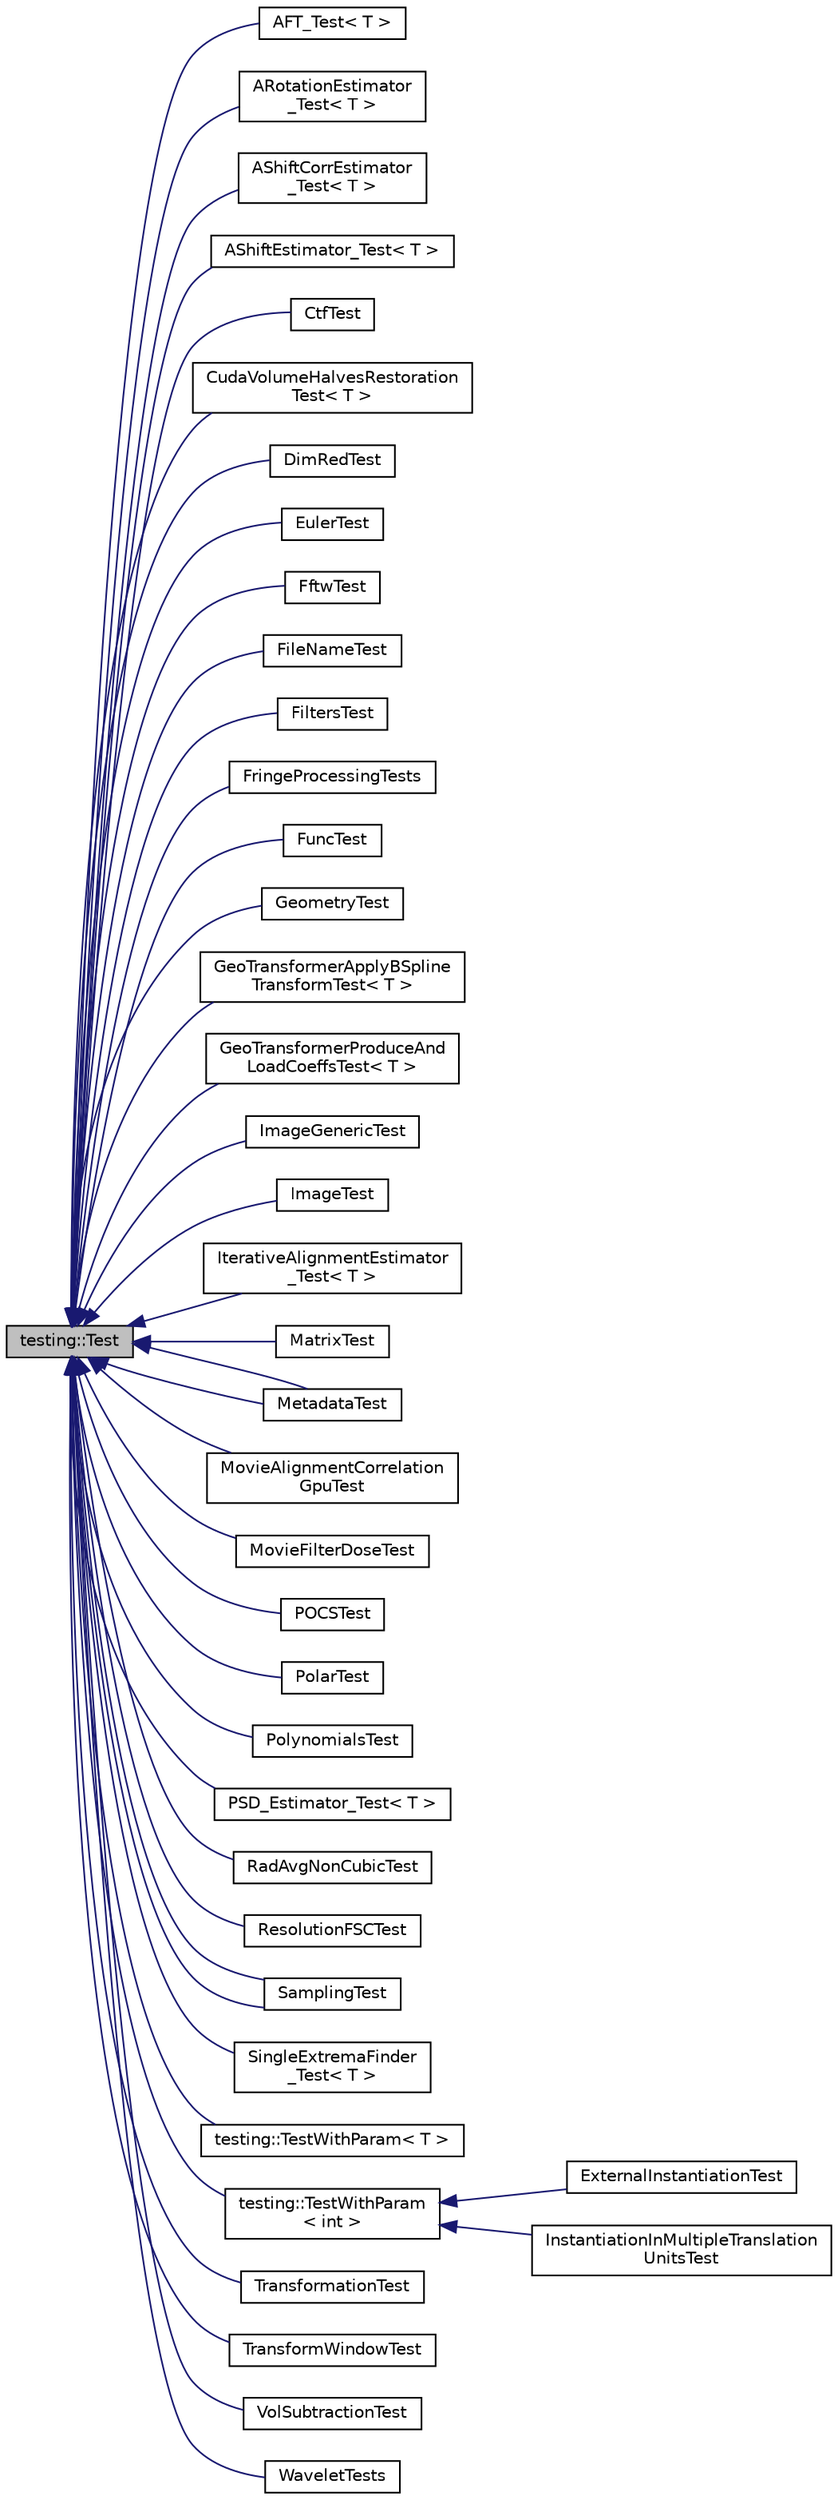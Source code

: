 digraph "testing::Test"
{
  edge [fontname="Helvetica",fontsize="10",labelfontname="Helvetica",labelfontsize="10"];
  node [fontname="Helvetica",fontsize="10",shape=record];
  rankdir="LR";
  Node0 [label="testing::Test",height=0.2,width=0.4,color="black", fillcolor="grey75", style="filled", fontcolor="black"];
  Node0 -> Node1 [dir="back",color="midnightblue",fontsize="10",style="solid",fontname="Helvetica"];
  Node1 [label="AFT_Test\< T \>",height=0.2,width=0.4,color="black", fillcolor="white", style="filled",URL="$classAFT__Test.html"];
  Node0 -> Node2 [dir="back",color="midnightblue",fontsize="10",style="solid",fontname="Helvetica"];
  Node2 [label="ARotationEstimator\l_Test\< T \>",height=0.2,width=0.4,color="black", fillcolor="white", style="filled",URL="$classARotationEstimator__Test.html"];
  Node0 -> Node3 [dir="back",color="midnightblue",fontsize="10",style="solid",fontname="Helvetica"];
  Node3 [label="AShiftCorrEstimator\l_Test\< T \>",height=0.2,width=0.4,color="black", fillcolor="white", style="filled",URL="$classAShiftCorrEstimator__Test.html"];
  Node0 -> Node4 [dir="back",color="midnightblue",fontsize="10",style="solid",fontname="Helvetica"];
  Node4 [label="AShiftEstimator_Test\< T \>",height=0.2,width=0.4,color="black", fillcolor="white", style="filled",URL="$classAShiftEstimator__Test.html"];
  Node0 -> Node5 [dir="back",color="midnightblue",fontsize="10",style="solid",fontname="Helvetica"];
  Node5 [label="CtfTest",height=0.2,width=0.4,color="black", fillcolor="white", style="filled",URL="$classCtfTest.html"];
  Node0 -> Node6 [dir="back",color="midnightblue",fontsize="10",style="solid",fontname="Helvetica"];
  Node6 [label="CudaVolumeHalvesRestoration\lTest\< T \>",height=0.2,width=0.4,color="black", fillcolor="white", style="filled",URL="$classCudaVolumeHalvesRestorationTest.html"];
  Node0 -> Node7 [dir="back",color="midnightblue",fontsize="10",style="solid",fontname="Helvetica"];
  Node7 [label="DimRedTest",height=0.2,width=0.4,color="black", fillcolor="white", style="filled",URL="$classDimRedTest.html"];
  Node0 -> Node8 [dir="back",color="midnightblue",fontsize="10",style="solid",fontname="Helvetica"];
  Node8 [label="EulerTest",height=0.2,width=0.4,color="black", fillcolor="white", style="filled",URL="$classEulerTest.html"];
  Node0 -> Node9 [dir="back",color="midnightblue",fontsize="10",style="solid",fontname="Helvetica"];
  Node9 [label="FftwTest",height=0.2,width=0.4,color="black", fillcolor="white", style="filled",URL="$classFftwTest.html"];
  Node0 -> Node10 [dir="back",color="midnightblue",fontsize="10",style="solid",fontname="Helvetica"];
  Node10 [label="FileNameTest",height=0.2,width=0.4,color="black", fillcolor="white", style="filled",URL="$classFileNameTest.html"];
  Node0 -> Node11 [dir="back",color="midnightblue",fontsize="10",style="solid",fontname="Helvetica"];
  Node11 [label="FiltersTest",height=0.2,width=0.4,color="black", fillcolor="white", style="filled",URL="$classFiltersTest.html"];
  Node0 -> Node12 [dir="back",color="midnightblue",fontsize="10",style="solid",fontname="Helvetica"];
  Node12 [label="FringeProcessingTests",height=0.2,width=0.4,color="black", fillcolor="white", style="filled",URL="$classFringeProcessingTests.html"];
  Node0 -> Node13 [dir="back",color="midnightblue",fontsize="10",style="solid",fontname="Helvetica"];
  Node13 [label="FuncTest",height=0.2,width=0.4,color="black", fillcolor="white", style="filled",URL="$classFuncTest.html"];
  Node0 -> Node14 [dir="back",color="midnightblue",fontsize="10",style="solid",fontname="Helvetica"];
  Node14 [label="GeometryTest",height=0.2,width=0.4,color="black", fillcolor="white", style="filled",URL="$classGeometryTest.html"];
  Node0 -> Node15 [dir="back",color="midnightblue",fontsize="10",style="solid",fontname="Helvetica"];
  Node15 [label="GeoTransformerApplyBSpline\lTransformTest\< T \>",height=0.2,width=0.4,color="black", fillcolor="white", style="filled",URL="$classGeoTransformerApplyBSplineTransformTest.html"];
  Node0 -> Node16 [dir="back",color="midnightblue",fontsize="10",style="solid",fontname="Helvetica"];
  Node16 [label="GeoTransformerProduceAnd\lLoadCoeffsTest\< T \>",height=0.2,width=0.4,color="black", fillcolor="white", style="filled",URL="$classGeoTransformerProduceAndLoadCoeffsTest.html"];
  Node0 -> Node17 [dir="back",color="midnightblue",fontsize="10",style="solid",fontname="Helvetica"];
  Node17 [label="ImageGenericTest",height=0.2,width=0.4,color="black", fillcolor="white", style="filled",URL="$classImageGenericTest.html"];
  Node0 -> Node18 [dir="back",color="midnightblue",fontsize="10",style="solid",fontname="Helvetica"];
  Node18 [label="ImageTest",height=0.2,width=0.4,color="black", fillcolor="white", style="filled",URL="$classImageTest.html"];
  Node0 -> Node19 [dir="back",color="midnightblue",fontsize="10",style="solid",fontname="Helvetica"];
  Node19 [label="IterativeAlignmentEstimator\l_Test\< T \>",height=0.2,width=0.4,color="black", fillcolor="white", style="filled",URL="$classIterativeAlignmentEstimator__Test.html"];
  Node0 -> Node20 [dir="back",color="midnightblue",fontsize="10",style="solid",fontname="Helvetica"];
  Node20 [label="MatrixTest",height=0.2,width=0.4,color="black", fillcolor="white", style="filled",URL="$classMatrixTest.html"];
  Node0 -> Node21 [dir="back",color="midnightblue",fontsize="10",style="solid",fontname="Helvetica"];
  Node21 [label="MetadataTest",height=0.2,width=0.4,color="black", fillcolor="white", style="filled",URL="$classMetadataTest.html"];
  Node0 -> Node21 [dir="back",color="midnightblue",fontsize="10",style="solid",fontname="Helvetica"];
  Node0 -> Node22 [dir="back",color="midnightblue",fontsize="10",style="solid",fontname="Helvetica"];
  Node22 [label="MovieAlignmentCorrelation\lGpuTest",height=0.2,width=0.4,color="black", fillcolor="white", style="filled",URL="$classMovieAlignmentCorrelationGpuTest.html"];
  Node0 -> Node23 [dir="back",color="midnightblue",fontsize="10",style="solid",fontname="Helvetica"];
  Node23 [label="MovieFilterDoseTest",height=0.2,width=0.4,color="black", fillcolor="white", style="filled",URL="$classMovieFilterDoseTest.html"];
  Node0 -> Node24 [dir="back",color="midnightblue",fontsize="10",style="solid",fontname="Helvetica"];
  Node24 [label="POCSTest",height=0.2,width=0.4,color="black", fillcolor="white", style="filled",URL="$classPOCSTest.html"];
  Node0 -> Node25 [dir="back",color="midnightblue",fontsize="10",style="solid",fontname="Helvetica"];
  Node25 [label="PolarTest",height=0.2,width=0.4,color="black", fillcolor="white", style="filled",URL="$classPolarTest.html"];
  Node0 -> Node26 [dir="back",color="midnightblue",fontsize="10",style="solid",fontname="Helvetica"];
  Node26 [label="PolynomialsTest",height=0.2,width=0.4,color="black", fillcolor="white", style="filled",URL="$classPolynomialsTest.html"];
  Node0 -> Node27 [dir="back",color="midnightblue",fontsize="10",style="solid",fontname="Helvetica"];
  Node27 [label="PSD_Estimator_Test\< T \>",height=0.2,width=0.4,color="black", fillcolor="white", style="filled",URL="$classPSD__Estimator__Test.html"];
  Node0 -> Node28 [dir="back",color="midnightblue",fontsize="10",style="solid",fontname="Helvetica"];
  Node28 [label="RadAvgNonCubicTest",height=0.2,width=0.4,color="black", fillcolor="white", style="filled",URL="$classRadAvgNonCubicTest.html"];
  Node0 -> Node29 [dir="back",color="midnightblue",fontsize="10",style="solid",fontname="Helvetica"];
  Node29 [label="ResolutionFSCTest",height=0.2,width=0.4,color="black", fillcolor="white", style="filled",URL="$classResolutionFSCTest.html"];
  Node0 -> Node30 [dir="back",color="midnightblue",fontsize="10",style="solid",fontname="Helvetica"];
  Node30 [label="SamplingTest",height=0.2,width=0.4,color="black", fillcolor="white", style="filled",URL="$classSamplingTest.html"];
  Node0 -> Node30 [dir="back",color="midnightblue",fontsize="10",style="solid",fontname="Helvetica"];
  Node0 -> Node31 [dir="back",color="midnightblue",fontsize="10",style="solid",fontname="Helvetica"];
  Node31 [label="SingleExtremaFinder\l_Test\< T \>",height=0.2,width=0.4,color="black", fillcolor="white", style="filled",URL="$classSingleExtremaFinder__Test.html"];
  Node0 -> Node32 [dir="back",color="midnightblue",fontsize="10",style="solid",fontname="Helvetica"];
  Node32 [label="testing::TestWithParam\< T \>",height=0.2,width=0.4,color="black", fillcolor="white", style="filled",URL="$classtesting_1_1TestWithParam.html"];
  Node0 -> Node33 [dir="back",color="midnightblue",fontsize="10",style="solid",fontname="Helvetica"];
  Node33 [label="testing::TestWithParam\l\< int \>",height=0.2,width=0.4,color="black", fillcolor="white", style="filled",URL="$classtesting_1_1TestWithParam.html"];
  Node33 -> Node34 [dir="back",color="midnightblue",fontsize="10",style="solid",fontname="Helvetica"];
  Node34 [label="ExternalInstantiationTest",height=0.2,width=0.4,color="black", fillcolor="white", style="filled",URL="$classExternalInstantiationTest.html"];
  Node33 -> Node35 [dir="back",color="midnightblue",fontsize="10",style="solid",fontname="Helvetica"];
  Node35 [label="InstantiationInMultipleTranslation\lUnitsTest",height=0.2,width=0.4,color="black", fillcolor="white", style="filled",URL="$classInstantiationInMultipleTranslationUnitsTest.html"];
  Node0 -> Node36 [dir="back",color="midnightblue",fontsize="10",style="solid",fontname="Helvetica"];
  Node36 [label="TransformationTest",height=0.2,width=0.4,color="black", fillcolor="white", style="filled",URL="$classTransformationTest.html"];
  Node0 -> Node37 [dir="back",color="midnightblue",fontsize="10",style="solid",fontname="Helvetica"];
  Node37 [label="TransformWindowTest",height=0.2,width=0.4,color="black", fillcolor="white", style="filled",URL="$classTransformWindowTest.html"];
  Node0 -> Node38 [dir="back",color="midnightblue",fontsize="10",style="solid",fontname="Helvetica"];
  Node38 [label="VolSubtractionTest",height=0.2,width=0.4,color="black", fillcolor="white", style="filled",URL="$classVolSubtractionTest.html"];
  Node0 -> Node39 [dir="back",color="midnightblue",fontsize="10",style="solid",fontname="Helvetica"];
  Node39 [label="WaveletTests",height=0.2,width=0.4,color="black", fillcolor="white", style="filled",URL="$classWaveletTests.html"];
}
